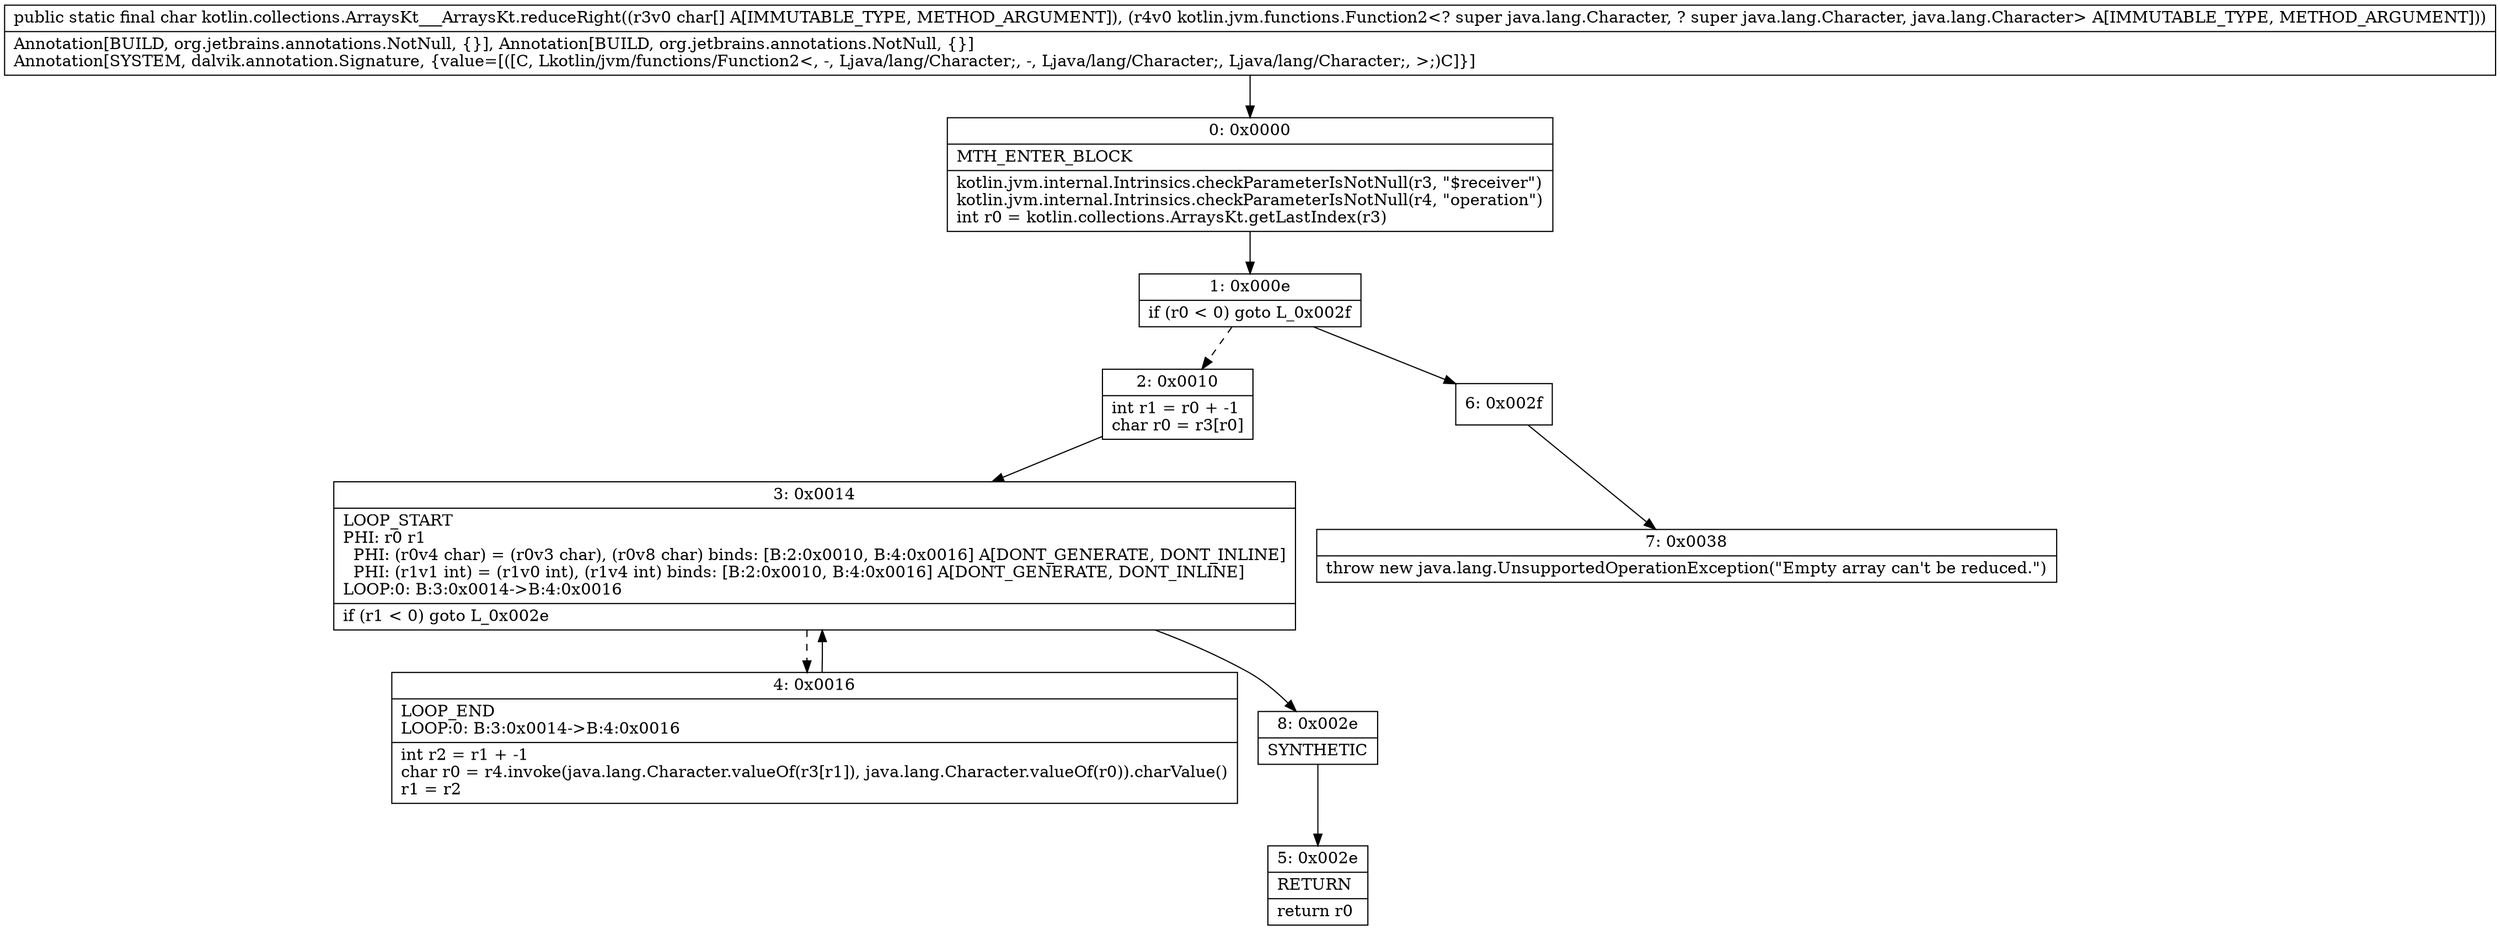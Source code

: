 digraph "CFG forkotlin.collections.ArraysKt___ArraysKt.reduceRight([CLkotlin\/jvm\/functions\/Function2;)C" {
Node_0 [shape=record,label="{0\:\ 0x0000|MTH_ENTER_BLOCK\l|kotlin.jvm.internal.Intrinsics.checkParameterIsNotNull(r3, \"$receiver\")\lkotlin.jvm.internal.Intrinsics.checkParameterIsNotNull(r4, \"operation\")\lint r0 = kotlin.collections.ArraysKt.getLastIndex(r3)\l}"];
Node_1 [shape=record,label="{1\:\ 0x000e|if (r0 \< 0) goto L_0x002f\l}"];
Node_2 [shape=record,label="{2\:\ 0x0010|int r1 = r0 + \-1\lchar r0 = r3[r0]\l}"];
Node_3 [shape=record,label="{3\:\ 0x0014|LOOP_START\lPHI: r0 r1 \l  PHI: (r0v4 char) = (r0v3 char), (r0v8 char) binds: [B:2:0x0010, B:4:0x0016] A[DONT_GENERATE, DONT_INLINE]\l  PHI: (r1v1 int) = (r1v0 int), (r1v4 int) binds: [B:2:0x0010, B:4:0x0016] A[DONT_GENERATE, DONT_INLINE]\lLOOP:0: B:3:0x0014\-\>B:4:0x0016\l|if (r1 \< 0) goto L_0x002e\l}"];
Node_4 [shape=record,label="{4\:\ 0x0016|LOOP_END\lLOOP:0: B:3:0x0014\-\>B:4:0x0016\l|int r2 = r1 + \-1\lchar r0 = r4.invoke(java.lang.Character.valueOf(r3[r1]), java.lang.Character.valueOf(r0)).charValue()\lr1 = r2\l}"];
Node_5 [shape=record,label="{5\:\ 0x002e|RETURN\l|return r0\l}"];
Node_6 [shape=record,label="{6\:\ 0x002f}"];
Node_7 [shape=record,label="{7\:\ 0x0038|throw new java.lang.UnsupportedOperationException(\"Empty array can't be reduced.\")\l}"];
Node_8 [shape=record,label="{8\:\ 0x002e|SYNTHETIC\l}"];
MethodNode[shape=record,label="{public static final char kotlin.collections.ArraysKt___ArraysKt.reduceRight((r3v0 char[] A[IMMUTABLE_TYPE, METHOD_ARGUMENT]), (r4v0 kotlin.jvm.functions.Function2\<? super java.lang.Character, ? super java.lang.Character, java.lang.Character\> A[IMMUTABLE_TYPE, METHOD_ARGUMENT]))  | Annotation[BUILD, org.jetbrains.annotations.NotNull, \{\}], Annotation[BUILD, org.jetbrains.annotations.NotNull, \{\}]\lAnnotation[SYSTEM, dalvik.annotation.Signature, \{value=[([C, Lkotlin\/jvm\/functions\/Function2\<, \-, Ljava\/lang\/Character;, \-, Ljava\/lang\/Character;, Ljava\/lang\/Character;, \>;)C]\}]\l}"];
MethodNode -> Node_0;
Node_0 -> Node_1;
Node_1 -> Node_2[style=dashed];
Node_1 -> Node_6;
Node_2 -> Node_3;
Node_3 -> Node_4[style=dashed];
Node_3 -> Node_8;
Node_4 -> Node_3;
Node_6 -> Node_7;
Node_8 -> Node_5;
}

